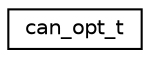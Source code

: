 digraph "Graphical Class Hierarchy"
{
 // LATEX_PDF_SIZE
  edge [fontname="Helvetica",fontsize="10",labelfontname="Helvetica",labelfontsize="10"];
  node [fontname="Helvetica",fontsize="10",shape=record];
  rankdir="LR";
  Node0 [label="can_opt_t",height=0.2,width=0.4,color="black", fillcolor="white", style="filled",URL="$structcan__opt__t.html",tooltip="Structure to pass a CAN option."];
}
